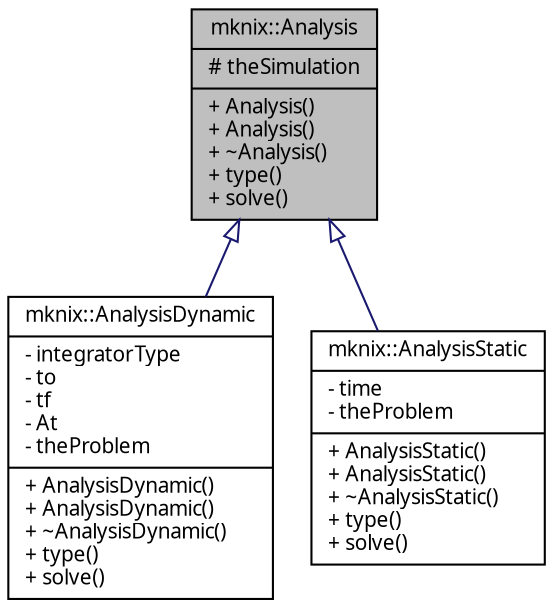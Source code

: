 digraph G
{
  edge [fontname="FreeSans.ttf",fontsize=10,labelfontname="FreeSans.ttf",labelfontsize=10];
  node [fontname="FreeSans.ttf",fontsize=10,shape=record];
  Node1 [label="{mknix::Analysis\n|# theSimulation\l|+ Analysis()\l+ Analysis()\l+ ~Analysis()\l+ type()\l+ solve()\l}",height=0.2,width=0.4,color="black", fillcolor="grey75", style="filled" fontcolor="black"];
  Node1 -> Node2 [dir=back,color="midnightblue",fontsize=10,style="solid",arrowtail="empty"];
  Node2 [label="{mknix::AnalysisDynamic\n|- integratorType\l- to\l- tf\l- At\l- theProblem\l|+ AnalysisDynamic()\l+ AnalysisDynamic()\l+ ~AnalysisDynamic()\l+ type()\l+ solve()\l}",height=0.2,width=0.4,color="black", fillcolor="white", style="filled",URL="$classmknix_1_1AnalysisDynamic.html"];
  Node1 -> Node3 [dir=back,color="midnightblue",fontsize=10,style="solid",arrowtail="empty"];
  Node3 [label="{mknix::AnalysisStatic\n|- time\l- theProblem\l|+ AnalysisStatic()\l+ AnalysisStatic()\l+ ~AnalysisStatic()\l+ type()\l+ solve()\l}",height=0.2,width=0.4,color="black", fillcolor="white", style="filled",URL="$classmknix_1_1AnalysisStatic.html"];
}
